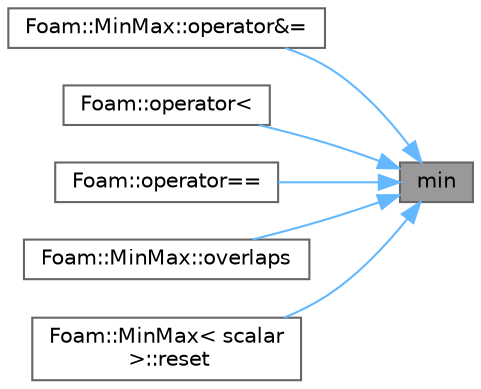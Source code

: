 digraph "min"
{
 // LATEX_PDF_SIZE
  bgcolor="transparent";
  edge [fontname=Helvetica,fontsize=10,labelfontname=Helvetica,labelfontsize=10];
  node [fontname=Helvetica,fontsize=10,shape=box,height=0.2,width=0.4];
  rankdir="RL";
  Node1 [id="Node000001",label="min",height=0.2,width=0.4,color="gray40", fillcolor="grey60", style="filled", fontcolor="black",tooltip=" "];
  Node1 -> Node2 [id="edge1_Node000001_Node000002",dir="back",color="steelblue1",style="solid",tooltip=" "];
  Node2 [id="Node000002",label="Foam::MinMax::operator&=",height=0.2,width=0.4,color="grey40", fillcolor="white", style="filled",URL="$classFoam_1_1MinMax.html#a1efd874ca8365083165beb70217cde67",tooltip=" "];
  Node1 -> Node3 [id="edge2_Node000001_Node000003",dir="back",color="steelblue1",style="solid",tooltip=" "];
  Node3 [id="Node000003",label="Foam::operator\<",height=0.2,width=0.4,color="grey40", fillcolor="white", style="filled",URL="$namespaceFoam.html#a72bcf6cebb3038bef06830165cc6b11a",tooltip=" "];
  Node1 -> Node4 [id="edge3_Node000001_Node000004",dir="back",color="steelblue1",style="solid",tooltip=" "];
  Node4 [id="Node000004",label="Foam::operator==",height=0.2,width=0.4,color="grey40", fillcolor="white", style="filled",URL="$namespaceFoam.html#a465319f1505493347f8298c5cdc4a5a0",tooltip=" "];
  Node1 -> Node5 [id="edge4_Node000001_Node000005",dir="back",color="steelblue1",style="solid",tooltip=" "];
  Node5 [id="Node000005",label="Foam::MinMax::overlaps",height=0.2,width=0.4,color="grey40", fillcolor="white", style="filled",URL="$classFoam_1_1MinMax.html#ab4e003b6bea7234e3d1734607d65986f",tooltip=" "];
  Node1 -> Node6 [id="edge5_Node000001_Node000006",dir="back",color="steelblue1",style="solid",tooltip=" "];
  Node6 [id="Node000006",label="Foam::MinMax\< scalar\l \>::reset",height=0.2,width=0.4,color="grey40", fillcolor="white", style="filled",URL="$classFoam_1_1MinMax.html#af8ef73f32803c5e73bdf3c881b3cb59a",tooltip=" "];
}
